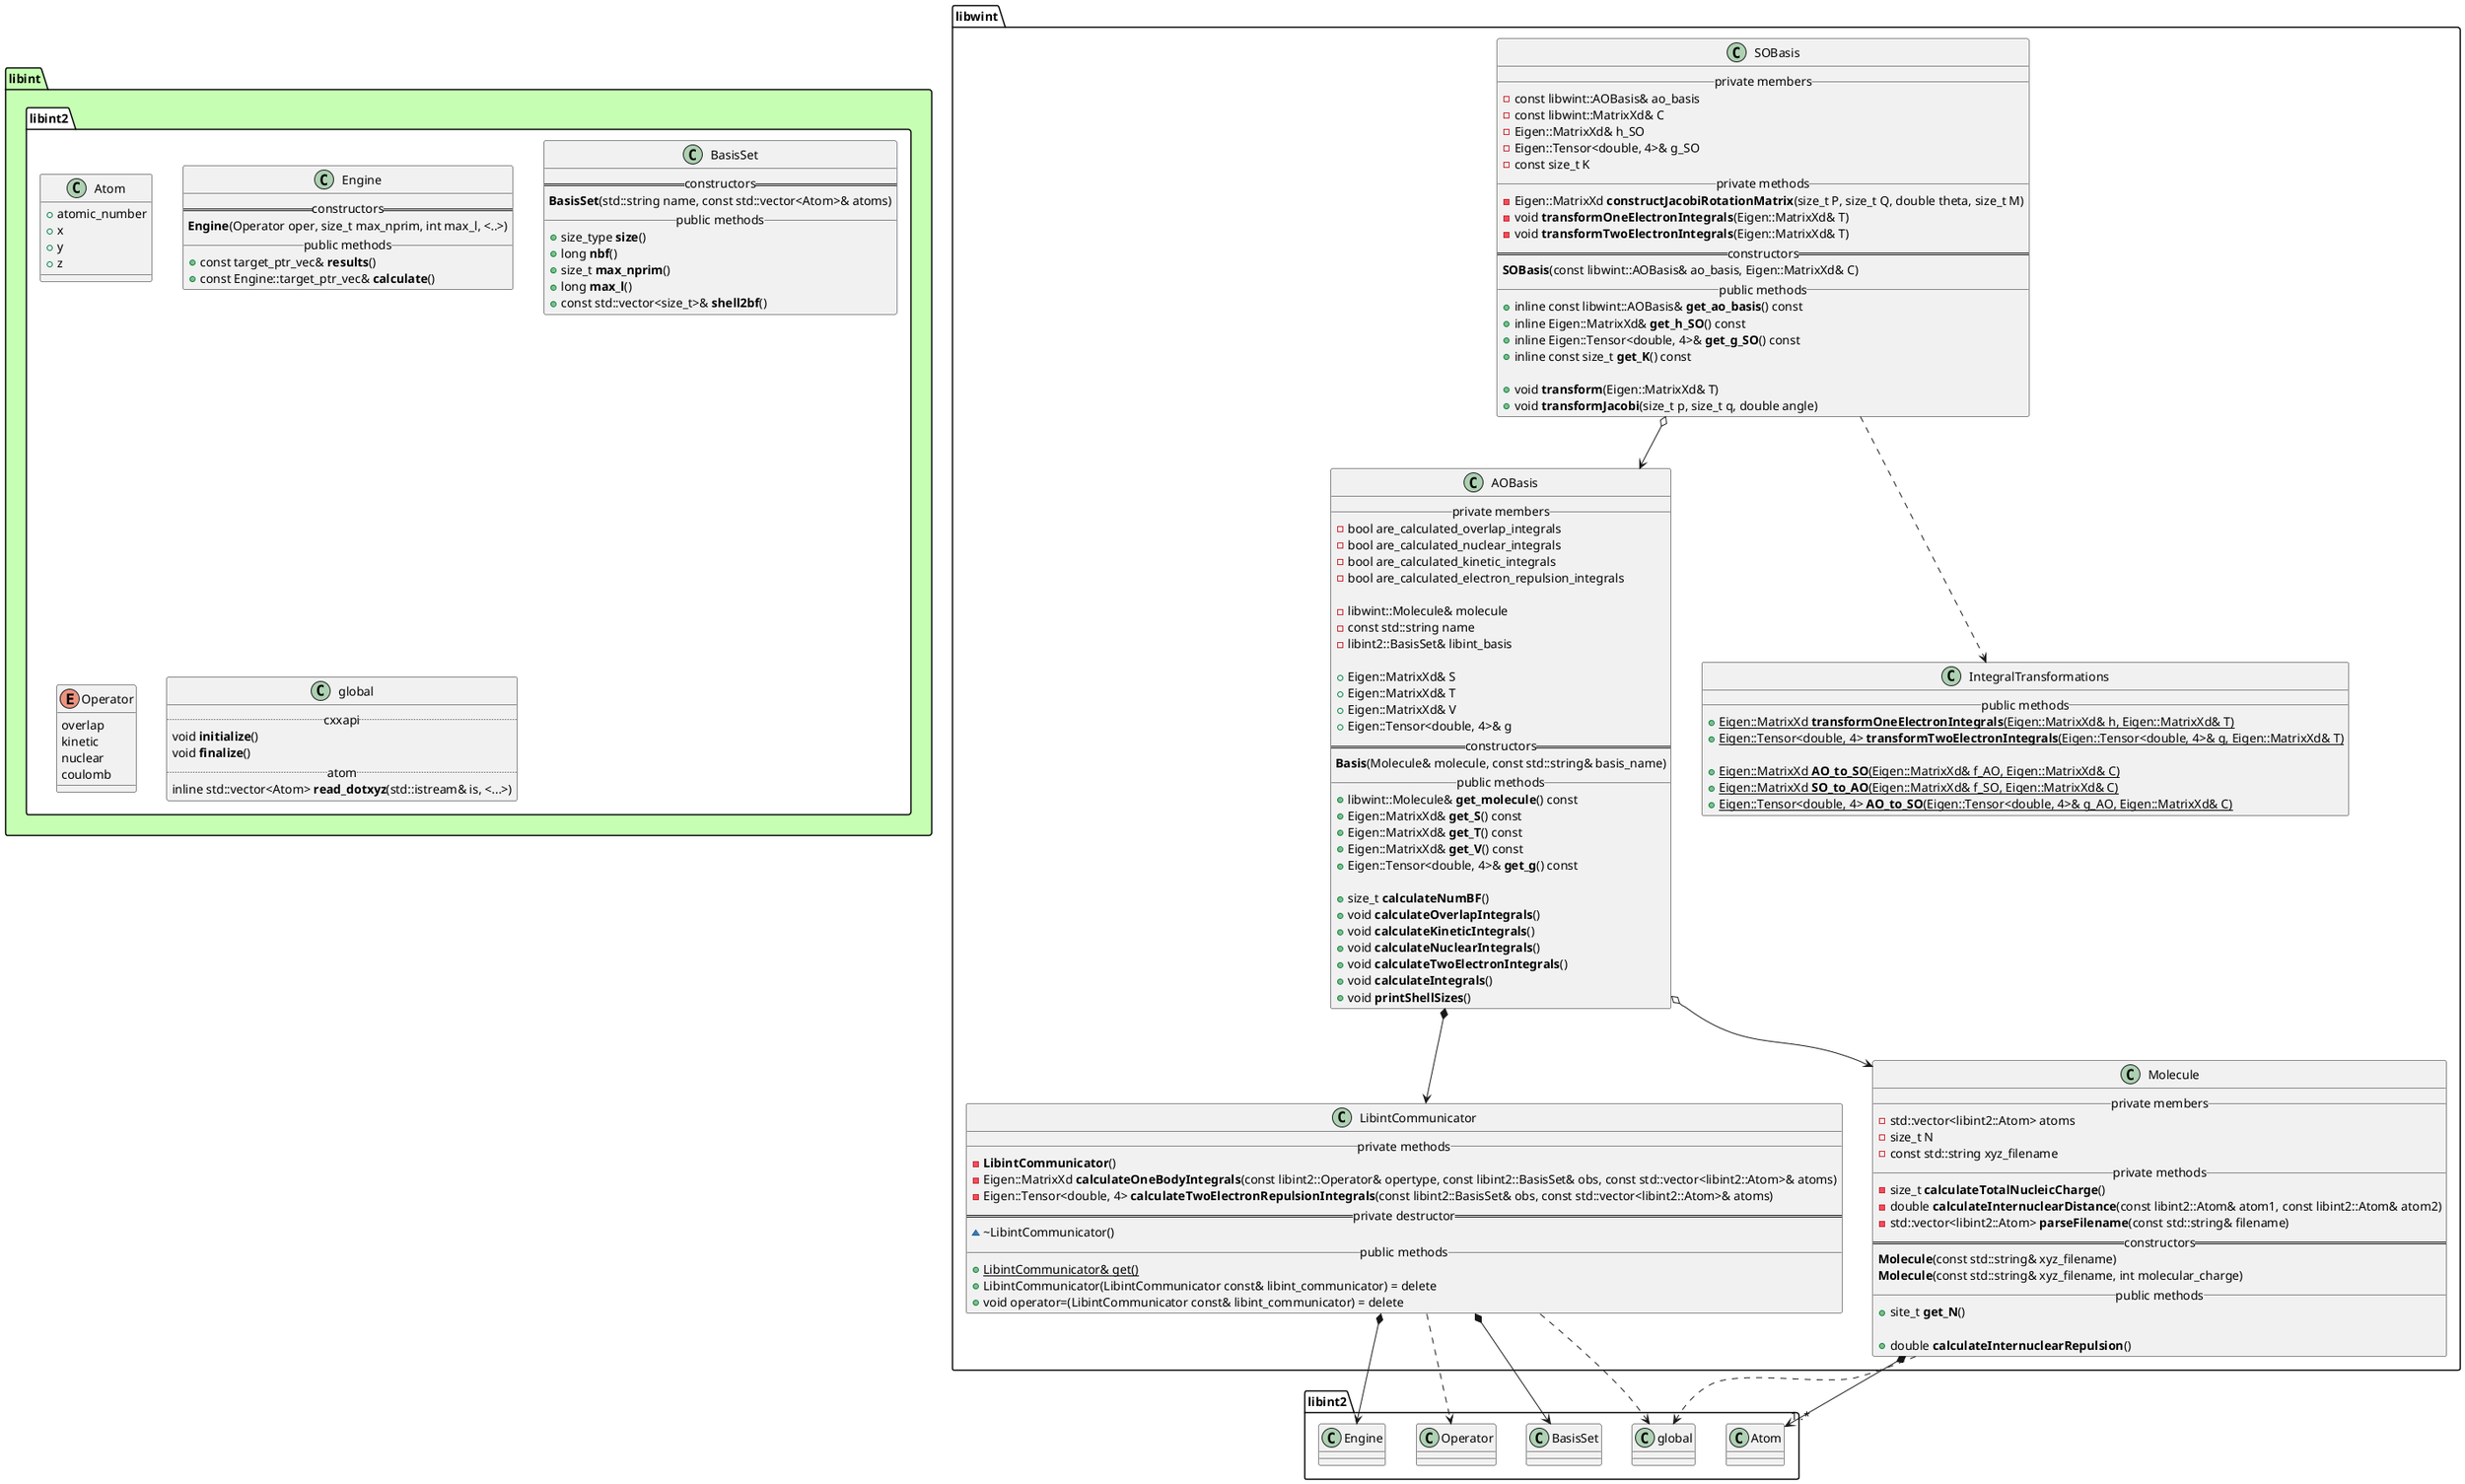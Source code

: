 @startuml



package libint #c6ffb3 {
    namespace libint2 #ffffff {
        class Atom {
            + atomic_number
            + x
            + y
            + z
        }

        class Engine {
            == constructors ==
                **Engine**(Operator oper, size_t max_nprim, int max_l, <..>)
            __ public methods __
                + const target_ptr_vec& **results**()
                + const Engine::target_ptr_vec& **calculate**()
        }

        class BasisSet {
            == constructors ==
                **BasisSet**(std::string name, const std::vector<Atom>& atoms)
            __ public methods __
                + size_type **size**()
                + long **nbf**()
                + size_t **max_nprim**()
                + long **max_l**()
                + const std::vector<size_t>& **shell2bf**()
        }

        enum Operator {
            overlap
            kinetic
            nuclear
            coulomb
        }

        class global {
            .. cxxapi ..
                void **initialize**()
                void **finalize**()
            .. atom ..
                inline std::vector<Atom> **read_dotxyz**(std::istream& is, <...>)
        }
    }
}




namespace libwint {

    class AOBasis {
        __ private members __
            - bool are_calculated_overlap_integrals
            - bool are_calculated_nuclear_integrals
            - bool are_calculated_kinetic_integrals
            - bool are_calculated_electron_repulsion_integrals

            - libwint::Molecule& molecule
            - const std::string name
            - libint2::BasisSet& libint_basis

            + Eigen::MatrixXd& S
            + Eigen::MatrixXd& T
            + Eigen::MatrixXd& V
            + Eigen::Tensor<double, 4>& g
        == constructors ==
            **Basis**(Molecule& molecule, const std::string& basis_name)
        __ public methods __
            + libwint::Molecule& **get_molecule**() const
            + Eigen::MatrixXd& **get_S**() const
            + Eigen::MatrixXd& **get_T**() const
            + Eigen::MatrixXd& **get_V**() const
            + Eigen::Tensor<double, 4>& **get_g**() const

            + size_t **calculateNumBF**()
            + void **calculateOverlapIntegrals**()
            + void **calculateKineticIntegrals**()
            + void **calculateNuclearIntegrals**()
            + void **calculateTwoElectronIntegrals**()
            + void **calculateIntegrals**()
            + void **printShellSizes**()
    }


    class SOBasis {
        __ private members __
            - const libwint::AOBasis& ao_basis
            - const libwint::MatrixXd& C
            - Eigen::MatrixXd& h_SO
            - Eigen::Tensor<double, 4>& g_SO
            - const size_t K
        __ private methods __
            - Eigen::MatrixXd **constructJacobiRotationMatrix**(size_t P, size_t Q, double theta, size_t M)
            - void **transformOneElectronIntegrals**(Eigen::MatrixXd& T)
            - void **transformTwoElectronIntegrals**(Eigen::MatrixXd& T)
        == constructors ==
            **SOBasis**(const libwint::AOBasis& ao_basis, Eigen::MatrixXd& C)
        __ public methods __
            + inline const libwint::AOBasis& **get_ao_basis**() const
            + inline Eigen::MatrixXd& **get_h_SO**() const
            + inline Eigen::Tensor<double, 4>& **get_g_SO**() const
            + inline const size_t **get_K**() const

            + void **transform**(Eigen::MatrixXd& T)
            + void **transformJacobi**(size_t p, size_t q, double angle)
    }


    class IntegralTransformations {
        __ public methods __
            + {static} Eigen::MatrixXd **transformOneElectronIntegrals**(Eigen::MatrixXd& h, Eigen::MatrixXd& T)
            + {static} Eigen::Tensor<double, 4> **transformTwoElectronIntegrals**(Eigen::Tensor<double, 4>& g, Eigen::MatrixXd& T)

            + {static} Eigen::MatrixXd **AO_to_SO**(Eigen::MatrixXd& f_AO, Eigen::MatrixXd& C)
            + {static} Eigen::MatrixXd **SO_to_AO**(Eigen::MatrixXd& f_SO, Eigen::MatrixXd& C)
            + {static} Eigen::Tensor<double, 4> **AO_to_SO**(Eigen::Tensor<double, 4>& g_AO, Eigen::MatrixXd& C)
    }


    class LibintCommunicator {
        __ private methods __
            - **LibintCommunicator**()
            - Eigen::MatrixXd **calculateOneBodyIntegrals**(const libint2::Operator& opertype, const libint2::BasisSet& obs, const std::vector<libint2::Atom>& atoms)
            - Eigen::Tensor<double, 4> **calculateTwoElectronRepulsionIntegrals**(const libint2::BasisSet& obs, const std::vector<libint2::Atom>& atoms)
        == private destructor ==
            ~ ~LibintCommunicator()
        __ public methods __
            + {static} LibintCommunicator& get()
            + LibintCommunicator(LibintCommunicator const& libint_communicator) = delete
            + void operator=(LibintCommunicator const& libint_communicator) = delete
    }


    class Molecule {
        __ private members __
            - std::vector<libint2::Atom> atoms
            - size_t N
            - const std::string xyz_filename
        __ private methods __
            - size_t **calculateTotalNucleicCharge**()
            - double **calculateInternuclearDistance**(const libint2::Atom& atom1, const libint2::Atom& atom2)
            - std::vector<libint2::Atom> **parseFilename**(const std::string& filename)
        == constructors ==
            **Molecule**(const std::string& xyz_filename)
            **Molecule**(const std::string& xyz_filename, int molecular_charge)
        __ public methods __
            + site_t **get_N**()

            + double **calculateInternuclearRepulsion**()
    }

}



libwint.AOBasis o--> libwint.Molecule
libwint.AOBasis *--> libwint.LibintCommunicator

libwint.LibintCommunicator *--> libint2.BasisSet
libwint.LibintCommunicator ..> libint2.Operator
libwint.LibintCommunicator *--> libint2.Engine
libwint.LibintCommunicator ..> libint2.global

libwint.Molecule *--> "1..*" libint2.Atom
libwint.Molecule ..> libint2.global

libwint.SOBasis ..> libwint.IntegralTransformations
libwint.SOBasis o--> libwint.AOBasis


@enduml
